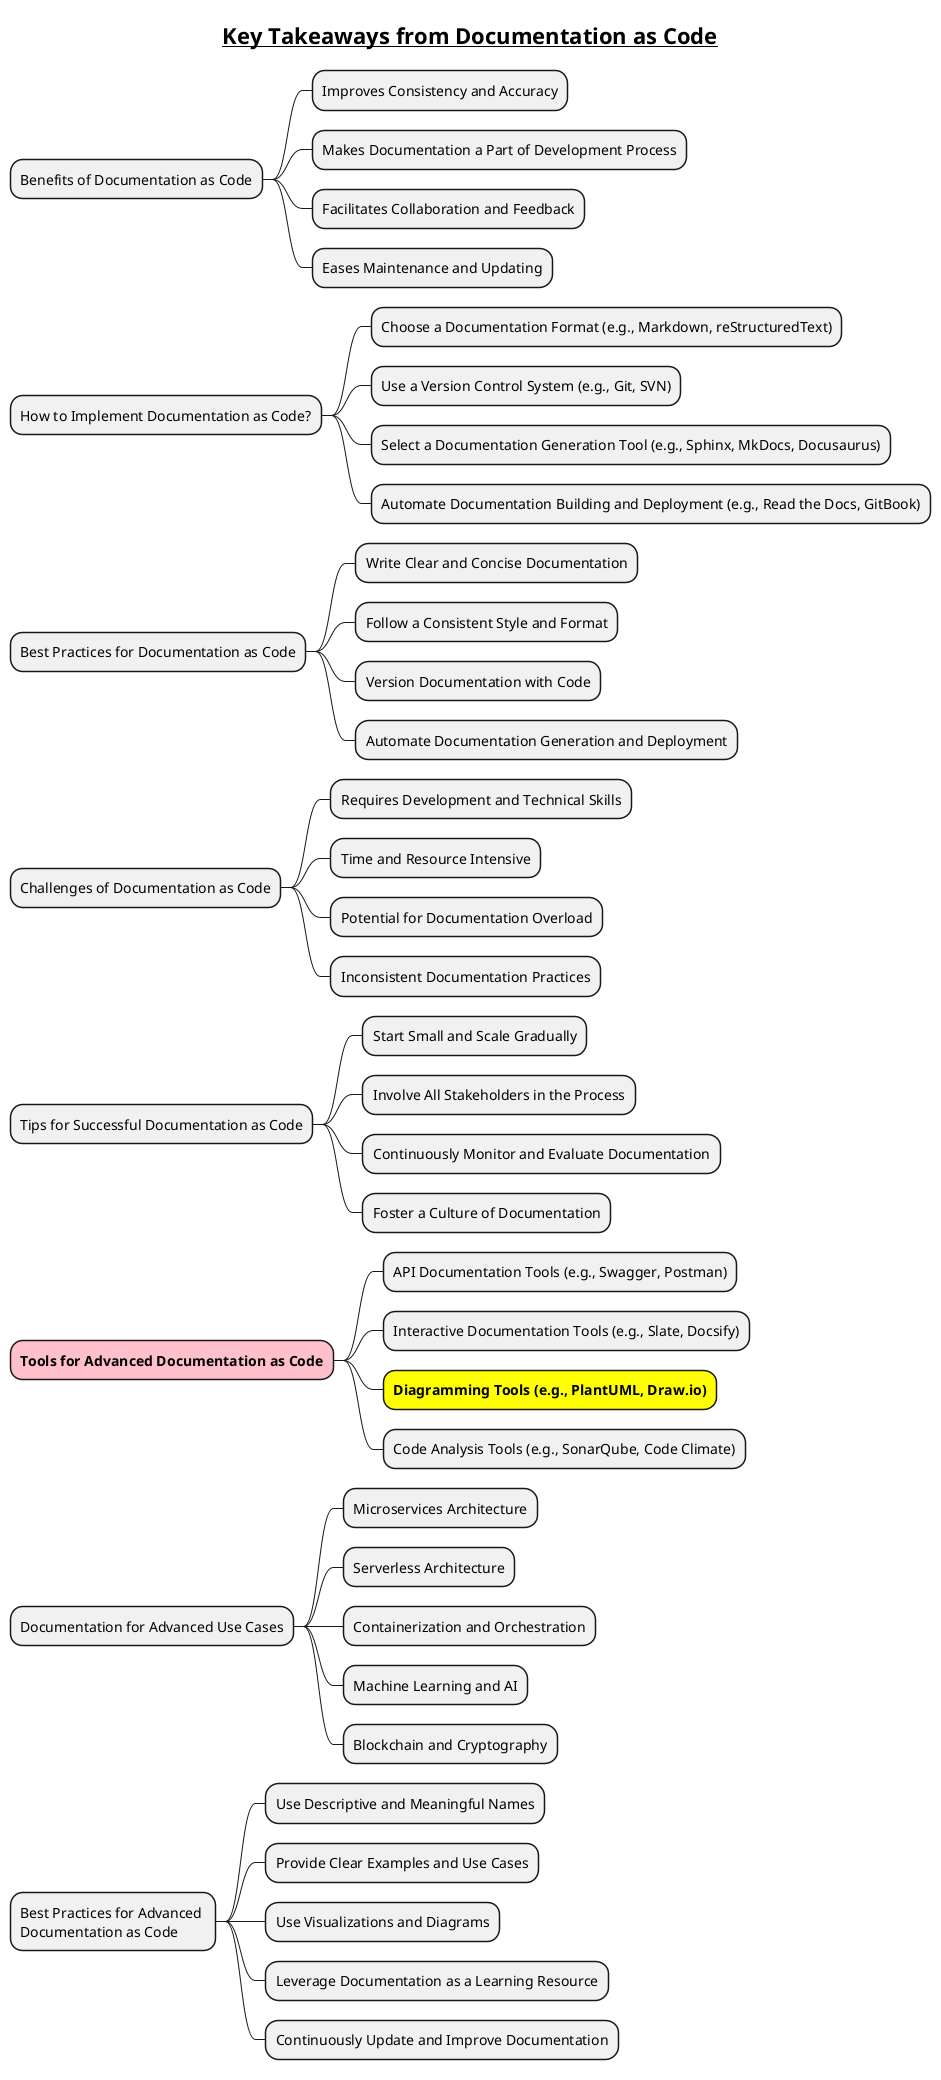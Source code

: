 @startmindmap
title =__Key Takeaways from Documentation as Code__

* Benefits of Documentation as Code
** Improves Consistency and Accuracy
** Makes Documentation a Part of Development Process
** Facilitates Collaboration and Feedback
** Eases Maintenance and Updating

* How to Implement Documentation as Code?
** Choose a Documentation Format (e.g., Markdown, reStructuredText)
** Use a Version Control System (e.g., Git, SVN)
** Select a Documentation Generation Tool (e.g., Sphinx, MkDocs, Docusaurus)
** Automate Documentation Building and Deployment (e.g., Read the Docs, GitBook)

* Best Practices for Documentation as Code
** Write Clear and Concise Documentation
** Follow a Consistent Style and Format
** Version Documentation with Code
** Automate Documentation Generation and Deployment

* Challenges of Documentation as Code
** Requires Development and Technical Skills
** Time and Resource Intensive
** Potential for Documentation Overload
** Inconsistent Documentation Practices

* Tips for Successful Documentation as Code
** Start Small and Scale Gradually
** Involve All Stakeholders in the Process
** Continuously Monitor and Evaluate Documentation
** Foster a Culture of Documentation

*[#pink] **Tools for Advanced Documentation as Code**
** API Documentation Tools (e.g., Swagger, Postman)
** Interactive Documentation Tools (e.g., Slate, Docsify)
**[#yellow] **Diagramming Tools (e.g., PlantUML, Draw.io)**
** Code Analysis Tools (e.g., SonarQube, Code Climate)

* Documentation for Advanced Use Cases
** Microservices Architecture
** Serverless Architecture
** Containerization and Orchestration
** Machine Learning and AI
** Blockchain and Cryptography

* Best Practices for Advanced \nDocumentation as Code
** Use Descriptive and Meaningful Names
** Provide Clear Examples and Use Cases
** Use Visualizations and Diagrams
** Leverage Documentation as a Learning Resource
** Continuously Update and Improve Documentation

@endmindmap
